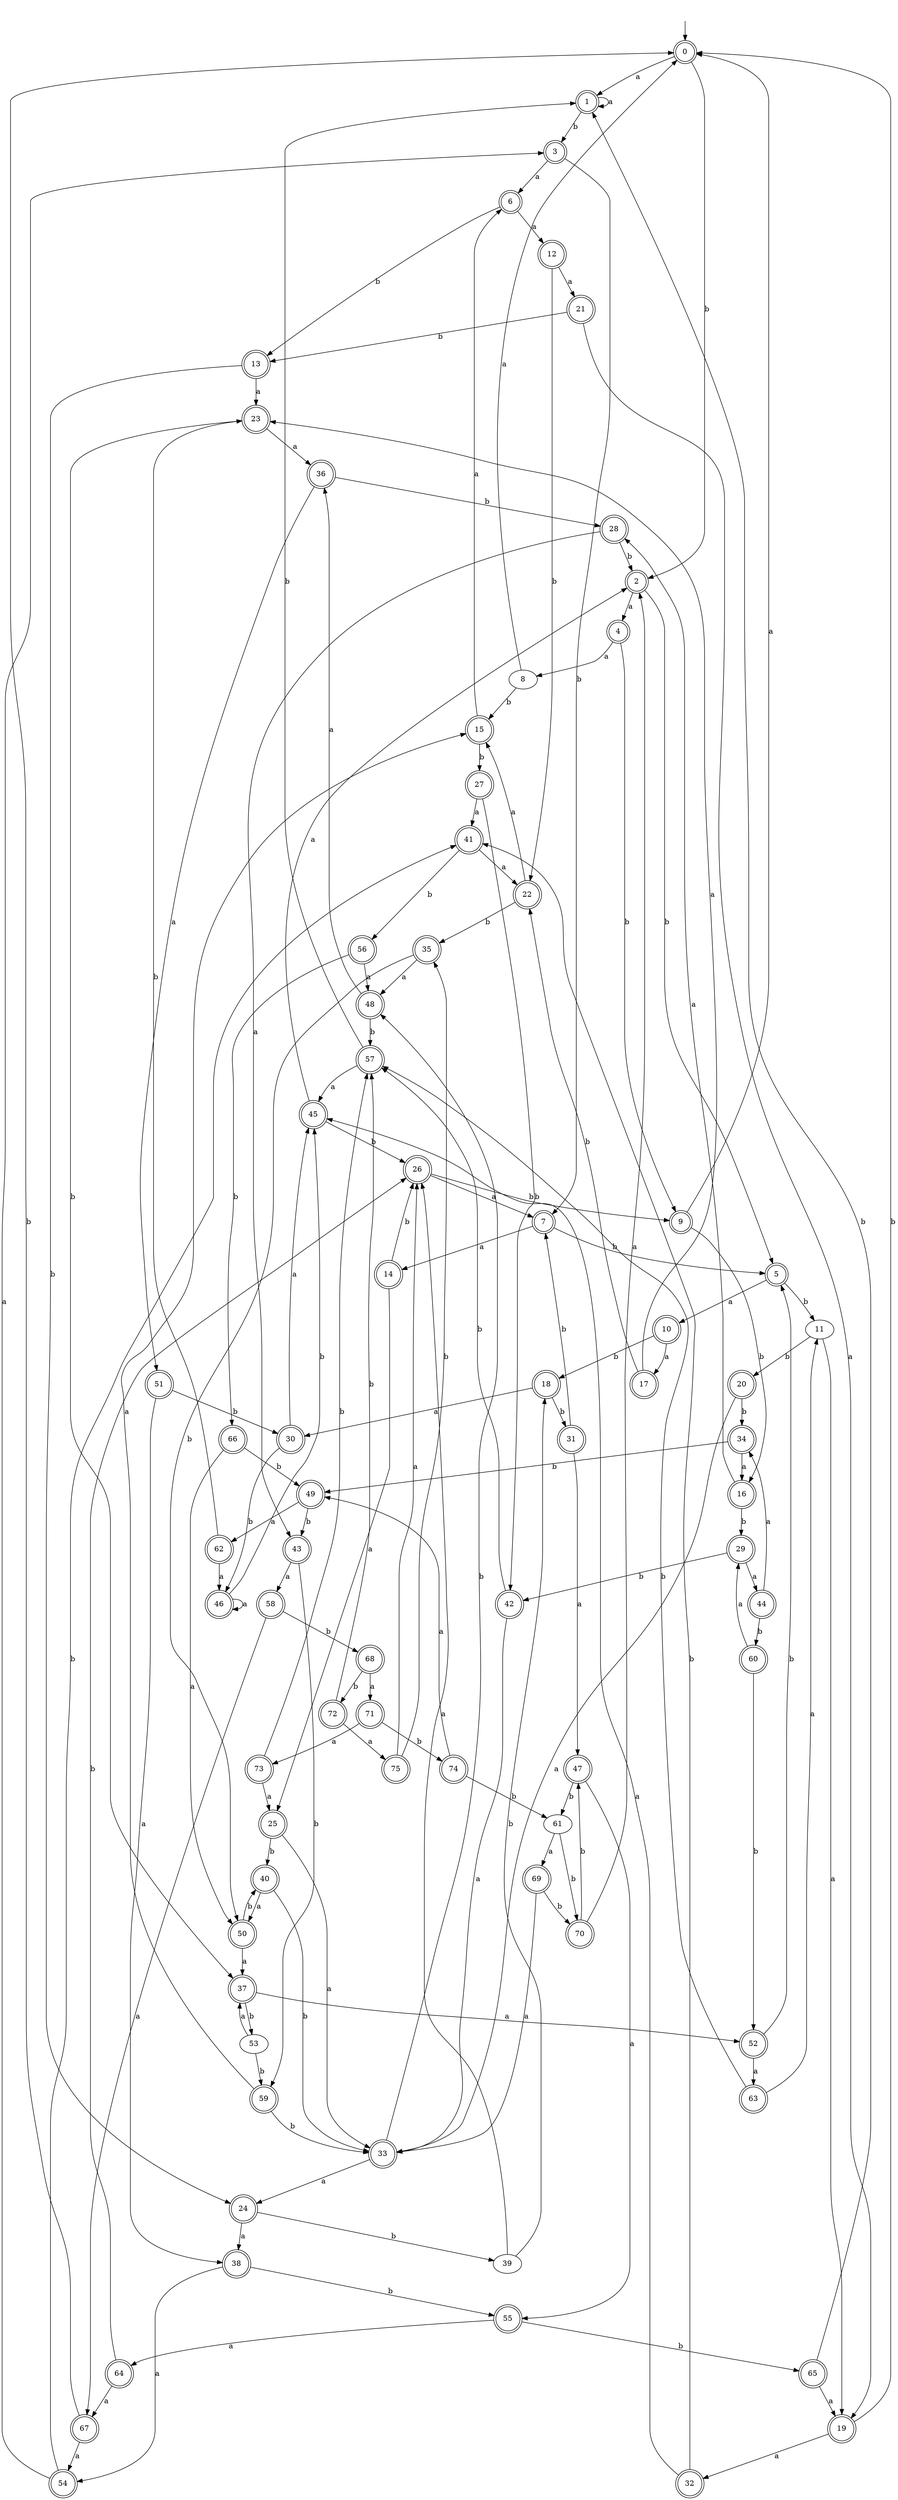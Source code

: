 digraph RandomDFA {
  __start0 [label="", shape=none];
  __start0 -> 0 [label=""];
  0 [shape=circle] [shape=doublecircle]
  0 -> 1 [label="a"]
  0 -> 2 [label="b"]
  1 [shape=doublecircle]
  1 -> 1 [label="a"]
  1 -> 3 [label="b"]
  2 [shape=doublecircle]
  2 -> 4 [label="a"]
  2 -> 5 [label="b"]
  3 [shape=doublecircle]
  3 -> 6 [label="a"]
  3 -> 7 [label="b"]
  4 [shape=doublecircle]
  4 -> 8 [label="a"]
  4 -> 9 [label="b"]
  5 [shape=doublecircle]
  5 -> 10 [label="a"]
  5 -> 11 [label="b"]
  6 [shape=doublecircle]
  6 -> 12 [label="a"]
  6 -> 13 [label="b"]
  7 [shape=doublecircle]
  7 -> 14 [label="a"]
  7 -> 5 [label="b"]
  8
  8 -> 0 [label="a"]
  8 -> 15 [label="b"]
  9 [shape=doublecircle]
  9 -> 0 [label="a"]
  9 -> 16 [label="b"]
  10 [shape=doublecircle]
  10 -> 17 [label="a"]
  10 -> 18 [label="b"]
  11
  11 -> 19 [label="a"]
  11 -> 20 [label="b"]
  12 [shape=doublecircle]
  12 -> 21 [label="a"]
  12 -> 22 [label="b"]
  13 [shape=doublecircle]
  13 -> 23 [label="a"]
  13 -> 24 [label="b"]
  14 [shape=doublecircle]
  14 -> 25 [label="a"]
  14 -> 26 [label="b"]
  15 [shape=doublecircle]
  15 -> 6 [label="a"]
  15 -> 27 [label="b"]
  16 [shape=doublecircle]
  16 -> 28 [label="a"]
  16 -> 29 [label="b"]
  17 [shape=doublecircle]
  17 -> 23 [label="a"]
  17 -> 22 [label="b"]
  18 [shape=doublecircle]
  18 -> 30 [label="a"]
  18 -> 31 [label="b"]
  19 [shape=doublecircle]
  19 -> 32 [label="a"]
  19 -> 0 [label="b"]
  20 [shape=doublecircle]
  20 -> 33 [label="a"]
  20 -> 34 [label="b"]
  21 [shape=doublecircle]
  21 -> 19 [label="a"]
  21 -> 13 [label="b"]
  22 [shape=doublecircle]
  22 -> 15 [label="a"]
  22 -> 35 [label="b"]
  23 [shape=doublecircle]
  23 -> 36 [label="a"]
  23 -> 37 [label="b"]
  24 [shape=doublecircle]
  24 -> 38 [label="a"]
  24 -> 39 [label="b"]
  25 [shape=doublecircle]
  25 -> 33 [label="a"]
  25 -> 40 [label="b"]
  26 [shape=doublecircle]
  26 -> 7 [label="a"]
  26 -> 9 [label="b"]
  27 [shape=doublecircle]
  27 -> 41 [label="a"]
  27 -> 42 [label="b"]
  28 [shape=doublecircle]
  28 -> 43 [label="a"]
  28 -> 2 [label="b"]
  29 [shape=doublecircle]
  29 -> 44 [label="a"]
  29 -> 42 [label="b"]
  30 [shape=doublecircle]
  30 -> 45 [label="a"]
  30 -> 46 [label="b"]
  31 [shape=doublecircle]
  31 -> 47 [label="a"]
  31 -> 7 [label="b"]
  32 [shape=doublecircle]
  32 -> 45 [label="a"]
  32 -> 41 [label="b"]
  33 [shape=doublecircle]
  33 -> 24 [label="a"]
  33 -> 48 [label="b"]
  34 [shape=doublecircle]
  34 -> 16 [label="a"]
  34 -> 49 [label="b"]
  35 [shape=doublecircle]
  35 -> 48 [label="a"]
  35 -> 50 [label="b"]
  36 [shape=doublecircle]
  36 -> 51 [label="a"]
  36 -> 28 [label="b"]
  37 [shape=doublecircle]
  37 -> 52 [label="a"]
  37 -> 53 [label="b"]
  38 [shape=doublecircle]
  38 -> 54 [label="a"]
  38 -> 55 [label="b"]
  39
  39 -> 26 [label="a"]
  39 -> 18 [label="b"]
  40 [shape=doublecircle]
  40 -> 50 [label="a"]
  40 -> 33 [label="b"]
  41 [shape=doublecircle]
  41 -> 22 [label="a"]
  41 -> 56 [label="b"]
  42 [shape=doublecircle]
  42 -> 33 [label="a"]
  42 -> 57 [label="b"]
  43 [shape=doublecircle]
  43 -> 58 [label="a"]
  43 -> 59 [label="b"]
  44 [shape=doublecircle]
  44 -> 34 [label="a"]
  44 -> 60 [label="b"]
  45 [shape=doublecircle]
  45 -> 2 [label="a"]
  45 -> 26 [label="b"]
  46 [shape=doublecircle]
  46 -> 46 [label="a"]
  46 -> 45 [label="b"]
  47 [shape=doublecircle]
  47 -> 55 [label="a"]
  47 -> 61 [label="b"]
  48 [shape=doublecircle]
  48 -> 36 [label="a"]
  48 -> 57 [label="b"]
  49 [shape=doublecircle]
  49 -> 62 [label="a"]
  49 -> 43 [label="b"]
  50 [shape=doublecircle]
  50 -> 37 [label="a"]
  50 -> 40 [label="b"]
  51 [shape=doublecircle]
  51 -> 38 [label="a"]
  51 -> 30 [label="b"]
  52 [shape=doublecircle]
  52 -> 63 [label="a"]
  52 -> 5 [label="b"]
  53
  53 -> 37 [label="a"]
  53 -> 59 [label="b"]
  54 [shape=doublecircle]
  54 -> 3 [label="a"]
  54 -> 41 [label="b"]
  55 [shape=doublecircle]
  55 -> 64 [label="a"]
  55 -> 65 [label="b"]
  56 [shape=doublecircle]
  56 -> 48 [label="a"]
  56 -> 66 [label="b"]
  57 [shape=doublecircle]
  57 -> 45 [label="a"]
  57 -> 1 [label="b"]
  58 [shape=doublecircle]
  58 -> 67 [label="a"]
  58 -> 68 [label="b"]
  59 [shape=doublecircle]
  59 -> 15 [label="a"]
  59 -> 33 [label="b"]
  60 [shape=doublecircle]
  60 -> 29 [label="a"]
  60 -> 52 [label="b"]
  61
  61 -> 69 [label="a"]
  61 -> 70 [label="b"]
  62 [shape=doublecircle]
  62 -> 46 [label="a"]
  62 -> 23 [label="b"]
  63 [shape=doublecircle]
  63 -> 11 [label="a"]
  63 -> 57 [label="b"]
  64 [shape=doublecircle]
  64 -> 67 [label="a"]
  64 -> 26 [label="b"]
  65 [shape=doublecircle]
  65 -> 19 [label="a"]
  65 -> 1 [label="b"]
  66 [shape=doublecircle]
  66 -> 50 [label="a"]
  66 -> 49 [label="b"]
  67 [shape=doublecircle]
  67 -> 54 [label="a"]
  67 -> 0 [label="b"]
  68 [shape=doublecircle]
  68 -> 71 [label="a"]
  68 -> 72 [label="b"]
  69 [shape=doublecircle]
  69 -> 33 [label="a"]
  69 -> 70 [label="b"]
  70 [shape=doublecircle]
  70 -> 2 [label="a"]
  70 -> 47 [label="b"]
  71 [shape=doublecircle]
  71 -> 73 [label="a"]
  71 -> 74 [label="b"]
  72 [shape=doublecircle]
  72 -> 75 [label="a"]
  72 -> 57 [label="b"]
  73 [shape=doublecircle]
  73 -> 25 [label="a"]
  73 -> 57 [label="b"]
  74 [shape=doublecircle]
  74 -> 49 [label="a"]
  74 -> 61 [label="b"]
  75 [shape=doublecircle]
  75 -> 26 [label="a"]
  75 -> 35 [label="b"]
}
